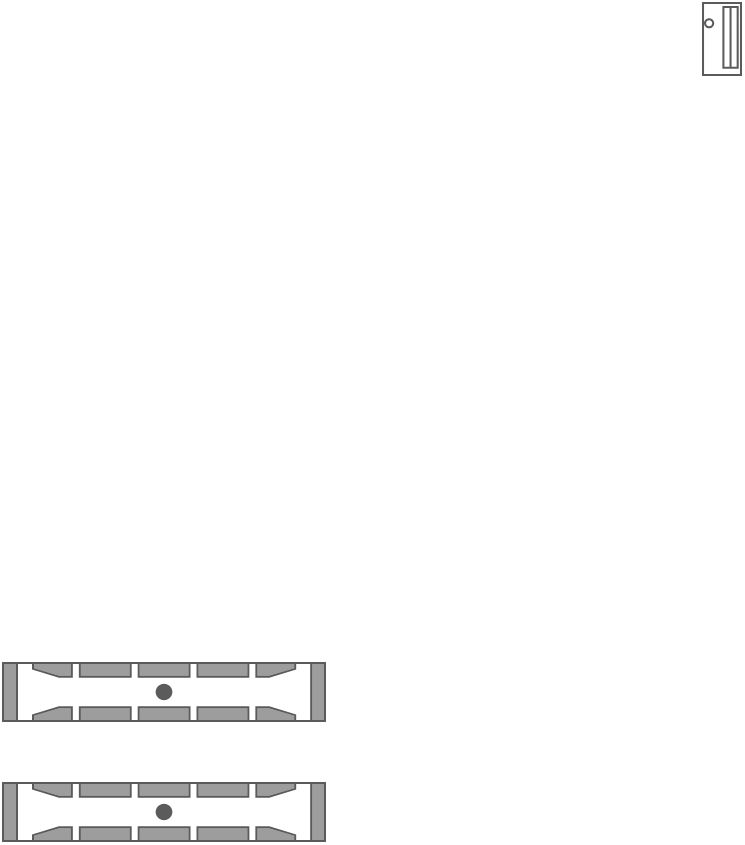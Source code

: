 <mxfile version="21.5.0" type="github">
  <diagram name="Page-1" id="dOoj9Popo6ttxU3HT5iS">
    <mxGraphModel dx="2954" dy="1073" grid="1" gridSize="10" guides="1" tooltips="1" connect="1" arrows="1" fold="1" page="1" pageScale="1" pageWidth="850" pageHeight="1100" math="0" shadow="0">
      <root>
        <mxCell id="0" />
        <mxCell id="1" parent="0" />
        <mxCell id="KXsS-Q8MMyg4FuGP5UlM-1" value="" style="strokeColor=#666666;html=1;labelPosition=right;align=left;spacingLeft=15;shadow=0;dashed=0;outlineConnect=0;shape=mxgraph.rack.dell.dell_poweredge_2u;" vertex="1" parent="1">
          <mxGeometry x="40" y="370" width="162" height="30" as="geometry" />
        </mxCell>
        <mxCell id="KXsS-Q8MMyg4FuGP5UlM-2" value="" style="strokeColor=#666666;html=1;labelPosition=right;align=left;spacingLeft=15;shadow=0;dashed=0;outlineConnect=0;shape=mxgraph.rack.dell.dell_poweredge_2u;" vertex="1" parent="1">
          <mxGeometry x="40" y="430" width="162" height="30" as="geometry" />
        </mxCell>
        <mxCell id="KXsS-Q8MMyg4FuGP5UlM-4" value="" style="strokeColor=#666666;html=1;labelPosition=right;align=left;spacingLeft=15;shadow=0;dashed=0;outlineConnect=0;shape=mxgraph.rack.dell.poweredge_m420;" vertex="1" parent="1">
          <mxGeometry x="390" y="40" width="20" height="37" as="geometry" />
        </mxCell>
      </root>
    </mxGraphModel>
  </diagram>
</mxfile>
